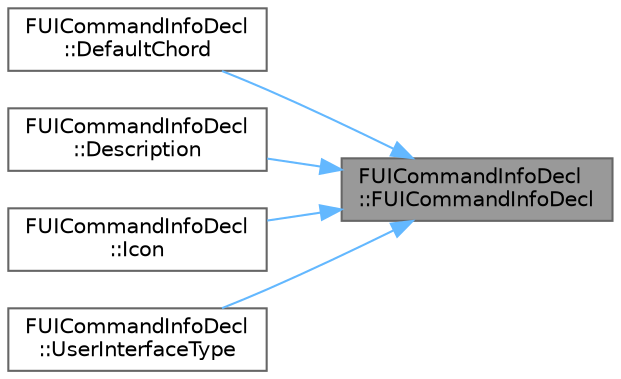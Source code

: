 digraph "FUICommandInfoDecl::FUICommandInfoDecl"
{
 // INTERACTIVE_SVG=YES
 // LATEX_PDF_SIZE
  bgcolor="transparent";
  edge [fontname=Helvetica,fontsize=10,labelfontname=Helvetica,labelfontsize=10];
  node [fontname=Helvetica,fontsize=10,shape=box,height=0.2,width=0.4];
  rankdir="RL";
  Node1 [id="Node000001",label="FUICommandInfoDecl\l::FUICommandInfoDecl",height=0.2,width=0.4,color="gray40", fillcolor="grey60", style="filled", fontcolor="black",tooltip=" "];
  Node1 -> Node2 [id="edge1_Node000001_Node000002",dir="back",color="steelblue1",style="solid",tooltip=" "];
  Node2 [id="Node000002",label="FUICommandInfoDecl\l::DefaultChord",height=0.2,width=0.4,color="grey40", fillcolor="white", style="filled",URL="$d4/d0a/classFUICommandInfoDecl.html#af2f404105fe3bc71b474bedc13ca9bc8",tooltip=" "];
  Node1 -> Node3 [id="edge2_Node000001_Node000003",dir="back",color="steelblue1",style="solid",tooltip=" "];
  Node3 [id="Node000003",label="FUICommandInfoDecl\l::Description",height=0.2,width=0.4,color="grey40", fillcolor="white", style="filled",URL="$d4/d0a/classFUICommandInfoDecl.html#a00fe42dc9471aa1c3a27a2db6eab5c09",tooltip=" "];
  Node1 -> Node4 [id="edge3_Node000001_Node000004",dir="back",color="steelblue1",style="solid",tooltip=" "];
  Node4 [id="Node000004",label="FUICommandInfoDecl\l::Icon",height=0.2,width=0.4,color="grey40", fillcolor="white", style="filled",URL="$d4/d0a/classFUICommandInfoDecl.html#aa003eb31968c712a4589b3a6a75fb987",tooltip=" "];
  Node1 -> Node5 [id="edge4_Node000001_Node000005",dir="back",color="steelblue1",style="solid",tooltip=" "];
  Node5 [id="Node000005",label="FUICommandInfoDecl\l::UserInterfaceType",height=0.2,width=0.4,color="grey40", fillcolor="white", style="filled",URL="$d4/d0a/classFUICommandInfoDecl.html#a7251a51882c49860fb5de110f3015660",tooltip=" "];
}
